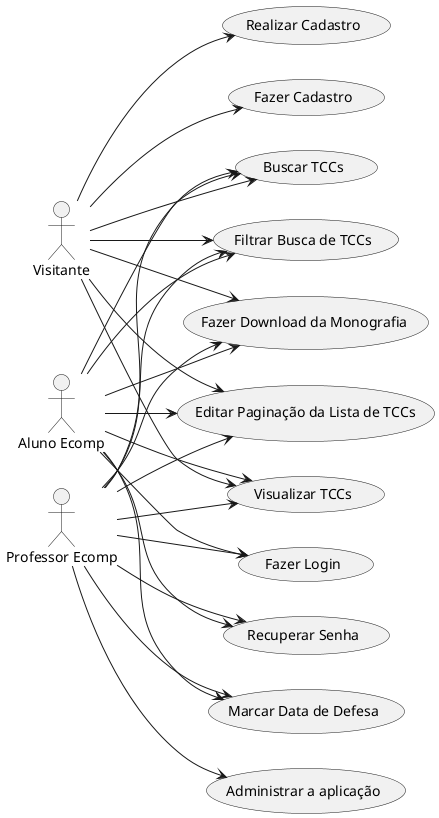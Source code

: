 @startuml casos de uso
left to right direction

"Professor Ecomp" as Prof
"Aluno Ecomp" as Aluno
"Visitante" as Visit

"Visualizar TCCs" as (Visualizar)
"Buscar TCCs" as (Buscar)
"Filtrar Busca de TCCs" as (Filtrar)
"Fazer Download da Monografia" as (Download)
"Fazer Login" as (Login)
"Editar Paginação da Lista de TCCs" as (Paginar)
"Recuperar Senha" as (Senha)
"Fazer Cadastro" as (Cadastro)
"Marcar Data de Defesa" as (Data)

:Visit: --> (Visualizar)
:Aluno: --> (Visualizar)
:Prof: --> (Visualizar)

:Visit: --> (Buscar)
:Aluno: --> (Buscar)
:Prof: --> (Buscar)

:Visit: --> (Download)
:Aluno: --> (Download)
:Prof: --> (Download)

:Visit: --> (Filtrar)
:Aluno: --> (Filtrar)
:Prof: --> (Filtrar)

:Visit: --> (Paginar)
:Aluno: --> (Paginar)
:Prof: --> (Paginar)

:Visit: --> (Cadastro)

:Aluno: --> (Login)
:Aluno: --> (Senha)
:Prof: --> (Login)
:Prof: --> (Senha)

:Aluno: --> (Data)
:Prof: --> (Data)


:Prof: --> (Administrar a aplicação)
:Visit: --> (Realizar Cadastro)
@enduml